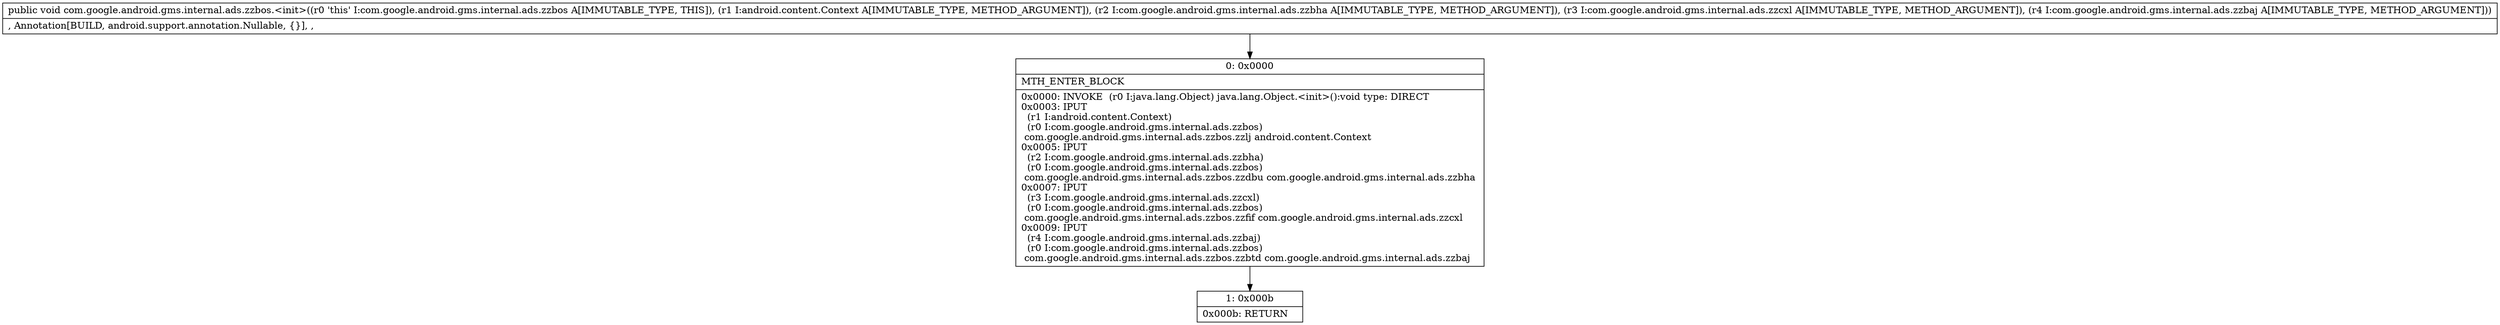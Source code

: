 digraph "CFG forcom.google.android.gms.internal.ads.zzbos.\<init\>(Landroid\/content\/Context;Lcom\/google\/android\/gms\/internal\/ads\/zzbha;Lcom\/google\/android\/gms\/internal\/ads\/zzcxl;Lcom\/google\/android\/gms\/internal\/ads\/zzbaj;)V" {
Node_0 [shape=record,label="{0\:\ 0x0000|MTH_ENTER_BLOCK\l|0x0000: INVOKE  (r0 I:java.lang.Object) java.lang.Object.\<init\>():void type: DIRECT \l0x0003: IPUT  \l  (r1 I:android.content.Context)\l  (r0 I:com.google.android.gms.internal.ads.zzbos)\l com.google.android.gms.internal.ads.zzbos.zzlj android.content.Context \l0x0005: IPUT  \l  (r2 I:com.google.android.gms.internal.ads.zzbha)\l  (r0 I:com.google.android.gms.internal.ads.zzbos)\l com.google.android.gms.internal.ads.zzbos.zzdbu com.google.android.gms.internal.ads.zzbha \l0x0007: IPUT  \l  (r3 I:com.google.android.gms.internal.ads.zzcxl)\l  (r0 I:com.google.android.gms.internal.ads.zzbos)\l com.google.android.gms.internal.ads.zzbos.zzfif com.google.android.gms.internal.ads.zzcxl \l0x0009: IPUT  \l  (r4 I:com.google.android.gms.internal.ads.zzbaj)\l  (r0 I:com.google.android.gms.internal.ads.zzbos)\l com.google.android.gms.internal.ads.zzbos.zzbtd com.google.android.gms.internal.ads.zzbaj \l}"];
Node_1 [shape=record,label="{1\:\ 0x000b|0x000b: RETURN   \l}"];
MethodNode[shape=record,label="{public void com.google.android.gms.internal.ads.zzbos.\<init\>((r0 'this' I:com.google.android.gms.internal.ads.zzbos A[IMMUTABLE_TYPE, THIS]), (r1 I:android.content.Context A[IMMUTABLE_TYPE, METHOD_ARGUMENT]), (r2 I:com.google.android.gms.internal.ads.zzbha A[IMMUTABLE_TYPE, METHOD_ARGUMENT]), (r3 I:com.google.android.gms.internal.ads.zzcxl A[IMMUTABLE_TYPE, METHOD_ARGUMENT]), (r4 I:com.google.android.gms.internal.ads.zzbaj A[IMMUTABLE_TYPE, METHOD_ARGUMENT]))  | , Annotation[BUILD, android.support.annotation.Nullable, \{\}], , \l}"];
MethodNode -> Node_0;
Node_0 -> Node_1;
}

